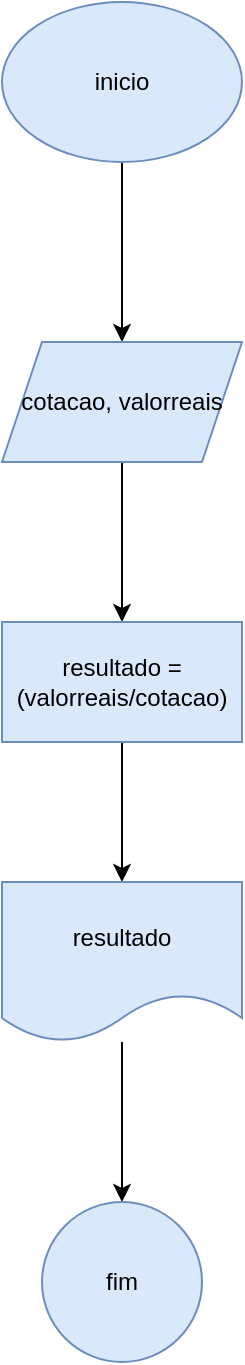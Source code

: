 <mxfile version="26.1.1">
  <diagram name="Página-1" id="SmArnXxBkOmFsvck2dcO">
    <mxGraphModel grid="1" page="1" gridSize="10" guides="1" tooltips="1" connect="1" arrows="1" fold="1" pageScale="1" pageWidth="827" pageHeight="1169" math="0" shadow="0">
      <root>
        <mxCell id="0" />
        <mxCell id="1" parent="0" />
        <mxCell id="IDFPVzvC2Ku9ai9EPE6P-3" value="" style="edgeStyle=orthogonalEdgeStyle;rounded=0;orthogonalLoop=1;jettySize=auto;html=1;" edge="1" parent="1" source="IDFPVzvC2Ku9ai9EPE6P-1" target="IDFPVzvC2Ku9ai9EPE6P-2">
          <mxGeometry relative="1" as="geometry" />
        </mxCell>
        <mxCell id="IDFPVzvC2Ku9ai9EPE6P-1" value="inicio" style="ellipse;whiteSpace=wrap;html=1;fillColor=#dae8fc;strokeColor=#6c8ebf;" vertex="1" parent="1">
          <mxGeometry x="360" y="50" width="120" height="80" as="geometry" />
        </mxCell>
        <mxCell id="IDFPVzvC2Ku9ai9EPE6P-5" value="" style="edgeStyle=orthogonalEdgeStyle;rounded=0;orthogonalLoop=1;jettySize=auto;html=1;" edge="1" parent="1" source="IDFPVzvC2Ku9ai9EPE6P-2" target="IDFPVzvC2Ku9ai9EPE6P-4">
          <mxGeometry relative="1" as="geometry" />
        </mxCell>
        <mxCell id="IDFPVzvC2Ku9ai9EPE6P-2" value="cotacao, valorreais" style="shape=parallelogram;perimeter=parallelogramPerimeter;whiteSpace=wrap;html=1;fixedSize=1;fillColor=#dae8fc;strokeColor=#6c8ebf;" vertex="1" parent="1">
          <mxGeometry x="360" y="220" width="120" height="60" as="geometry" />
        </mxCell>
        <mxCell id="IDFPVzvC2Ku9ai9EPE6P-7" value="" style="edgeStyle=orthogonalEdgeStyle;rounded=0;orthogonalLoop=1;jettySize=auto;html=1;" edge="1" parent="1" source="IDFPVzvC2Ku9ai9EPE6P-4" target="IDFPVzvC2Ku9ai9EPE6P-6">
          <mxGeometry relative="1" as="geometry" />
        </mxCell>
        <mxCell id="IDFPVzvC2Ku9ai9EPE6P-4" value="resultado = (valorreais/cotacao)" style="whiteSpace=wrap;html=1;fillColor=#dae8fc;strokeColor=#6c8ebf;" vertex="1" parent="1">
          <mxGeometry x="360" y="360" width="120" height="60" as="geometry" />
        </mxCell>
        <mxCell id="IDFPVzvC2Ku9ai9EPE6P-9" value="" style="edgeStyle=orthogonalEdgeStyle;rounded=0;orthogonalLoop=1;jettySize=auto;html=1;" edge="1" parent="1" source="IDFPVzvC2Ku9ai9EPE6P-6" target="IDFPVzvC2Ku9ai9EPE6P-8">
          <mxGeometry relative="1" as="geometry" />
        </mxCell>
        <mxCell id="IDFPVzvC2Ku9ai9EPE6P-6" value="resultado" style="shape=document;whiteSpace=wrap;html=1;boundedLbl=1;fillColor=#dae8fc;strokeColor=#6c8ebf;" vertex="1" parent="1">
          <mxGeometry x="360" y="490" width="120" height="80" as="geometry" />
        </mxCell>
        <mxCell id="IDFPVzvC2Ku9ai9EPE6P-8" value="fim" style="ellipse;whiteSpace=wrap;html=1;fillColor=#dae8fc;strokeColor=#6c8ebf;" vertex="1" parent="1">
          <mxGeometry x="380" y="650" width="80" height="80" as="geometry" />
        </mxCell>
      </root>
    </mxGraphModel>
  </diagram>
</mxfile>

